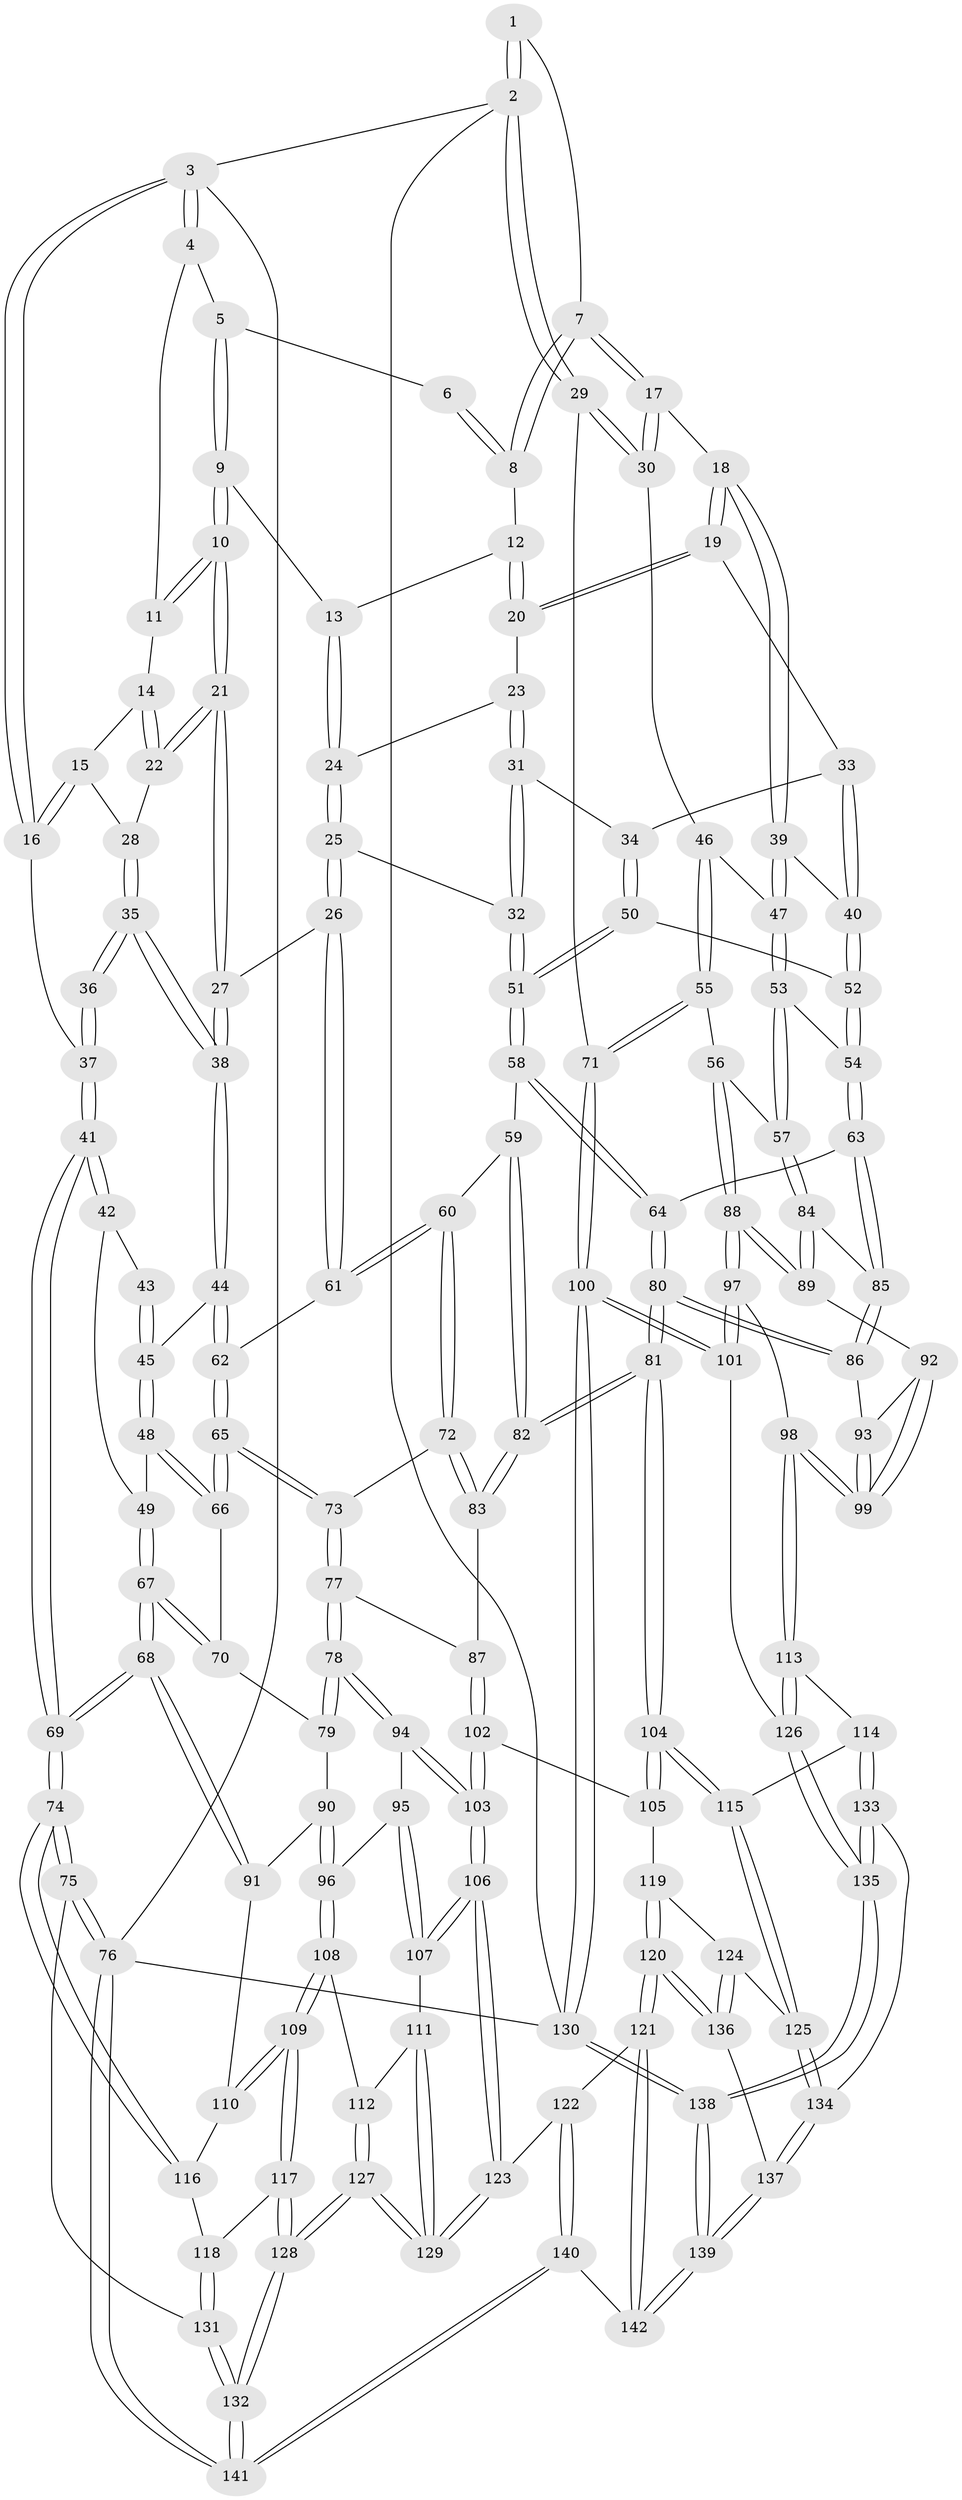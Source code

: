 // Generated by graph-tools (version 1.1) at 2025/16/03/09/25 04:16:56]
// undirected, 142 vertices, 352 edges
graph export_dot {
graph [start="1"]
  node [color=gray90,style=filled];
  1 [pos="+0.9744783073518637+0"];
  2 [pos="+1+0"];
  3 [pos="+0+0"];
  4 [pos="+0.37243516979920854+0"];
  5 [pos="+0.5868676970450926+0"];
  6 [pos="+0.8342602680260286+0"];
  7 [pos="+0.9414537547453595+0.1991213250066642"];
  8 [pos="+0.8163699683201148+0.06568300135107263"];
  9 [pos="+0.5832104763473258+0.13249168514609605"];
  10 [pos="+0.5677372326973704+0.15133608560076192"];
  11 [pos="+0.37857547669124564+0.11272668040020074"];
  12 [pos="+0.7903807067571363+0.11538379570744679"];
  13 [pos="+0.6228335202960809+0.148434179243051"];
  14 [pos="+0.37022361377429863+0.1328213072377363"];
  15 [pos="+0.07887382362789691+0.05378516460825601"];
  16 [pos="+0+0"];
  17 [pos="+0.9716986937574048+0.2531296590508607"];
  18 [pos="+0.9470711190415305+0.26622737150756104"];
  19 [pos="+0.9091136233608722+0.2728784543996328"];
  20 [pos="+0.7805527416946807+0.2313727529011846"];
  21 [pos="+0.5122779589439919+0.2932806443096981"];
  22 [pos="+0.3458578674019327+0.23000507540858486"];
  23 [pos="+0.7526011632764118+0.2486575812175204"];
  24 [pos="+0.7286346027293644+0.24947090115396528"];
  25 [pos="+0.6065030960370813+0.34947997257871843"];
  26 [pos="+0.5322806406664905+0.3333916912115956"];
  27 [pos="+0.5203037378587105+0.31272875763046887"];
  28 [pos="+0.3414616580234728+0.23189637361356025"];
  29 [pos="+1+0.244747164757055"];
  30 [pos="+1+0.25173088796652043"];
  31 [pos="+0.7698114368876287+0.351132284751606"];
  32 [pos="+0.635984993088641+0.37774151558129965"];
  33 [pos="+0.8909546709301337+0.2967874563768693"];
  34 [pos="+0.7927935113726364+0.3782175475912813"];
  35 [pos="+0.28653884652940775+0.3004876098015687"];
  36 [pos="+0.1858819718568136+0.291059198695661"];
  37 [pos="+0+0"];
  38 [pos="+0.2978666692548572+0.4035371014001098"];
  39 [pos="+0.928208191090287+0.4016453751891021"];
  40 [pos="+0.8652072964110566+0.409574800984978"];
  41 [pos="+0+0"];
  42 [pos="+0.09901192028259338+0.3804735555882052"];
  43 [pos="+0.16596893816074515+0.3461947357960612"];
  44 [pos="+0.2970539882596756+0.4131435421334938"];
  45 [pos="+0.18590909419896035+0.40996803035204293"];
  46 [pos="+0.9592509984622127+0.42049626061062495"];
  47 [pos="+0.9350555332091153+0.4140028990543592"];
  48 [pos="+0.12931551556069695+0.45738131670734145"];
  49 [pos="+0.113972865317315+0.45747752123094293"];
  50 [pos="+0.7958357180243697+0.4057127345244454"];
  51 [pos="+0.6948456860218329+0.47886163491704115"];
  52 [pos="+0.8372540012024032+0.4301061525188743"];
  53 [pos="+0.89393291438036+0.5315476775671995"];
  54 [pos="+0.8761343295284275+0.5255837320369456"];
  55 [pos="+1+0.5735744403411905"];
  56 [pos="+0.9869871349809999+0.5636377027861572"];
  57 [pos="+0.9218979896341033+0.551614957359622"];
  58 [pos="+0.6934208846012695+0.5125102196630344"];
  59 [pos="+0.5777636337835386+0.5389037849124949"];
  60 [pos="+0.5068105018966655+0.5216900522369291"];
  61 [pos="+0.5089891332809156+0.391409845577698"];
  62 [pos="+0.3112247684731128+0.45321289620130434"];
  63 [pos="+0.7665466316624651+0.558042604393644"];
  64 [pos="+0.7195598555493283+0.547813757542039"];
  65 [pos="+0.30901224721773624+0.5066185375087684"];
  66 [pos="+0.19552176348020936+0.5054033318253199"];
  67 [pos="+0+0.5713762912095781"];
  68 [pos="+0+0.5884304984661477"];
  69 [pos="+0+0.583276890334565"];
  70 [pos="+0.16281120499513485+0.5638210155144227"];
  71 [pos="+1+0.6091695247910652"];
  72 [pos="+0.4764377682825331+0.5497666528104908"];
  73 [pos="+0.32910061369157084+0.5521603318518292"];
  74 [pos="+0+0.6854812169505516"];
  75 [pos="+0+0.8571776382736546"];
  76 [pos="+0+1"];
  77 [pos="+0.3170218895136572+0.5850468837045353"];
  78 [pos="+0.2917948528752275+0.6355717145274286"];
  79 [pos="+0.218729984571322+0.6312032331185925"];
  80 [pos="+0.651751851837+0.7285736739402962"];
  81 [pos="+0.6480755787436443+0.73134089525662"];
  82 [pos="+0.6154727045962046+0.704322137631215"];
  83 [pos="+0.49751504548141434+0.6588837944286493"];
  84 [pos="+0.8591166068234223+0.6662451465782787"];
  85 [pos="+0.8039480839884007+0.6478504307507141"];
  86 [pos="+0.7383894212182186+0.7205020924448385"];
  87 [pos="+0.4688361146631703+0.6861246920176111"];
  88 [pos="+0.8936606697235501+0.7045010699114889"];
  89 [pos="+0.866287051398936+0.6865286626725351"];
  90 [pos="+0.12770872483647924+0.6693416402555042"];
  91 [pos="+0.06259278999461769+0.6757326805610451"];
  92 [pos="+0.8486346342033056+0.7043578473992843"];
  93 [pos="+0.7644448136265756+0.7313376700562865"];
  94 [pos="+0.2936759036375191+0.6456907423838519"];
  95 [pos="+0.24015848253167468+0.7259949248931669"];
  96 [pos="+0.20933832268889171+0.7469646733249679"];
  97 [pos="+0.9633930751946207+0.7675991305896465"];
  98 [pos="+0.830030908960214+0.7962165452073008"];
  99 [pos="+0.8284200430712741+0.7931112103846885"];
  100 [pos="+1+0.8243094209344834"];
  101 [pos="+1+0.8152658097423157"];
  102 [pos="+0.41473238277249075+0.7637834006535418"];
  103 [pos="+0.38892226758933823+0.7680030365048143"];
  104 [pos="+0.6454552064332204+0.7436590766105073"];
  105 [pos="+0.45161531114170883+0.7844728539938292"];
  106 [pos="+0.3534489464462562+0.8234795866422349"];
  107 [pos="+0.29228621645170544+0.8252487326264768"];
  108 [pos="+0.17321781320413282+0.8105708581704507"];
  109 [pos="+0.13682377661005715+0.819670358038331"];
  110 [pos="+0.07792092099299133+0.7114794633645639"];
  111 [pos="+0.2633243809061877+0.8354880711893797"];
  112 [pos="+0.23387215907847553+0.8361701072796118"];
  113 [pos="+0.8062015192598312+0.8554855386005017"];
  114 [pos="+0.7971718750408168+0.8583311871542577"];
  115 [pos="+0.6498606609016784+0.8099482982774567"];
  116 [pos="+0.03424201937078026+0.8079264464262491"];
  117 [pos="+0.1286390134308905+0.8335256358765246"];
  118 [pos="+0.06630411696912461+0.8469235137901664"];
  119 [pos="+0.4726672951362324+0.8163122342725778"];
  120 [pos="+0.517697499445354+0.9323361656177698"];
  121 [pos="+0.5145523241448168+0.9369011429581229"];
  122 [pos="+0.3849494971661242+0.9091384620218549"];
  123 [pos="+0.3653331961883482+0.890501043164878"];
  124 [pos="+0.6439221736062094+0.8195328430100134"];
  125 [pos="+0.6494016857201502+0.8109734054486667"];
  126 [pos="+0.8646105782967086+0.8933661980711991"];
  127 [pos="+0.19485614534827883+1"];
  128 [pos="+0.16549304677745275+1"];
  129 [pos="+0.27016880506563795+0.9607501038580218"];
  130 [pos="+1+1"];
  131 [pos="+0.022349070472358724+0.8761286083238429"];
  132 [pos="+0.1547404462790397+1"];
  133 [pos="+0.7677583747807901+0.9309736168990439"];
  134 [pos="+0.7349503430658981+0.9292419087956795"];
  135 [pos="+0.8485536700450813+1"];
  136 [pos="+0.6136881012915307+0.8794887566547754"];
  137 [pos="+0.670551037960425+0.9695534613548381"];
  138 [pos="+0.8694232653138965+1"];
  139 [pos="+0.7137027724946586+1"];
  140 [pos="+0.35447663135298585+1"];
  141 [pos="+0.13515092756615144+1"];
  142 [pos="+0.5076170251616907+1"];
  1 -- 2;
  1 -- 2;
  1 -- 7;
  2 -- 3;
  2 -- 29;
  2 -- 29;
  2 -- 130;
  3 -- 4;
  3 -- 4;
  3 -- 16;
  3 -- 16;
  3 -- 76;
  4 -- 5;
  4 -- 11;
  5 -- 6;
  5 -- 9;
  5 -- 9;
  6 -- 8;
  6 -- 8;
  7 -- 8;
  7 -- 8;
  7 -- 17;
  7 -- 17;
  8 -- 12;
  9 -- 10;
  9 -- 10;
  9 -- 13;
  10 -- 11;
  10 -- 11;
  10 -- 21;
  10 -- 21;
  11 -- 14;
  12 -- 13;
  12 -- 20;
  12 -- 20;
  13 -- 24;
  13 -- 24;
  14 -- 15;
  14 -- 22;
  14 -- 22;
  15 -- 16;
  15 -- 16;
  15 -- 28;
  16 -- 37;
  17 -- 18;
  17 -- 30;
  17 -- 30;
  18 -- 19;
  18 -- 19;
  18 -- 39;
  18 -- 39;
  19 -- 20;
  19 -- 20;
  19 -- 33;
  20 -- 23;
  21 -- 22;
  21 -- 22;
  21 -- 27;
  21 -- 27;
  22 -- 28;
  23 -- 24;
  23 -- 31;
  23 -- 31;
  24 -- 25;
  24 -- 25;
  25 -- 26;
  25 -- 26;
  25 -- 32;
  26 -- 27;
  26 -- 61;
  26 -- 61;
  27 -- 38;
  27 -- 38;
  28 -- 35;
  28 -- 35;
  29 -- 30;
  29 -- 30;
  29 -- 71;
  30 -- 46;
  31 -- 32;
  31 -- 32;
  31 -- 34;
  32 -- 51;
  32 -- 51;
  33 -- 34;
  33 -- 40;
  33 -- 40;
  34 -- 50;
  34 -- 50;
  35 -- 36;
  35 -- 36;
  35 -- 38;
  35 -- 38;
  36 -- 37;
  36 -- 37;
  37 -- 41;
  37 -- 41;
  38 -- 44;
  38 -- 44;
  39 -- 40;
  39 -- 47;
  39 -- 47;
  40 -- 52;
  40 -- 52;
  41 -- 42;
  41 -- 42;
  41 -- 69;
  41 -- 69;
  42 -- 43;
  42 -- 49;
  43 -- 45;
  43 -- 45;
  44 -- 45;
  44 -- 62;
  44 -- 62;
  45 -- 48;
  45 -- 48;
  46 -- 47;
  46 -- 55;
  46 -- 55;
  47 -- 53;
  47 -- 53;
  48 -- 49;
  48 -- 66;
  48 -- 66;
  49 -- 67;
  49 -- 67;
  50 -- 51;
  50 -- 51;
  50 -- 52;
  51 -- 58;
  51 -- 58;
  52 -- 54;
  52 -- 54;
  53 -- 54;
  53 -- 57;
  53 -- 57;
  54 -- 63;
  54 -- 63;
  55 -- 56;
  55 -- 71;
  55 -- 71;
  56 -- 57;
  56 -- 88;
  56 -- 88;
  57 -- 84;
  57 -- 84;
  58 -- 59;
  58 -- 64;
  58 -- 64;
  59 -- 60;
  59 -- 82;
  59 -- 82;
  60 -- 61;
  60 -- 61;
  60 -- 72;
  60 -- 72;
  61 -- 62;
  62 -- 65;
  62 -- 65;
  63 -- 64;
  63 -- 85;
  63 -- 85;
  64 -- 80;
  64 -- 80;
  65 -- 66;
  65 -- 66;
  65 -- 73;
  65 -- 73;
  66 -- 70;
  67 -- 68;
  67 -- 68;
  67 -- 70;
  67 -- 70;
  68 -- 69;
  68 -- 69;
  68 -- 91;
  68 -- 91;
  69 -- 74;
  69 -- 74;
  70 -- 79;
  71 -- 100;
  71 -- 100;
  72 -- 73;
  72 -- 83;
  72 -- 83;
  73 -- 77;
  73 -- 77;
  74 -- 75;
  74 -- 75;
  74 -- 116;
  74 -- 116;
  75 -- 76;
  75 -- 76;
  75 -- 131;
  76 -- 141;
  76 -- 141;
  76 -- 130;
  77 -- 78;
  77 -- 78;
  77 -- 87;
  78 -- 79;
  78 -- 79;
  78 -- 94;
  78 -- 94;
  79 -- 90;
  80 -- 81;
  80 -- 81;
  80 -- 86;
  80 -- 86;
  81 -- 82;
  81 -- 82;
  81 -- 104;
  81 -- 104;
  82 -- 83;
  82 -- 83;
  83 -- 87;
  84 -- 85;
  84 -- 89;
  84 -- 89;
  85 -- 86;
  85 -- 86;
  86 -- 93;
  87 -- 102;
  87 -- 102;
  88 -- 89;
  88 -- 89;
  88 -- 97;
  88 -- 97;
  89 -- 92;
  90 -- 91;
  90 -- 96;
  90 -- 96;
  91 -- 110;
  92 -- 93;
  92 -- 99;
  92 -- 99;
  93 -- 99;
  93 -- 99;
  94 -- 95;
  94 -- 103;
  94 -- 103;
  95 -- 96;
  95 -- 107;
  95 -- 107;
  96 -- 108;
  96 -- 108;
  97 -- 98;
  97 -- 101;
  97 -- 101;
  98 -- 99;
  98 -- 99;
  98 -- 113;
  98 -- 113;
  100 -- 101;
  100 -- 101;
  100 -- 130;
  100 -- 130;
  101 -- 126;
  102 -- 103;
  102 -- 103;
  102 -- 105;
  103 -- 106;
  103 -- 106;
  104 -- 105;
  104 -- 105;
  104 -- 115;
  104 -- 115;
  105 -- 119;
  106 -- 107;
  106 -- 107;
  106 -- 123;
  106 -- 123;
  107 -- 111;
  108 -- 109;
  108 -- 109;
  108 -- 112;
  109 -- 110;
  109 -- 110;
  109 -- 117;
  109 -- 117;
  110 -- 116;
  111 -- 112;
  111 -- 129;
  111 -- 129;
  112 -- 127;
  112 -- 127;
  113 -- 114;
  113 -- 126;
  113 -- 126;
  114 -- 115;
  114 -- 133;
  114 -- 133;
  115 -- 125;
  115 -- 125;
  116 -- 118;
  117 -- 118;
  117 -- 128;
  117 -- 128;
  118 -- 131;
  118 -- 131;
  119 -- 120;
  119 -- 120;
  119 -- 124;
  120 -- 121;
  120 -- 121;
  120 -- 136;
  120 -- 136;
  121 -- 122;
  121 -- 142;
  121 -- 142;
  122 -- 123;
  122 -- 140;
  122 -- 140;
  123 -- 129;
  123 -- 129;
  124 -- 125;
  124 -- 136;
  124 -- 136;
  125 -- 134;
  125 -- 134;
  126 -- 135;
  126 -- 135;
  127 -- 128;
  127 -- 128;
  127 -- 129;
  127 -- 129;
  128 -- 132;
  128 -- 132;
  130 -- 138;
  130 -- 138;
  131 -- 132;
  131 -- 132;
  132 -- 141;
  132 -- 141;
  133 -- 134;
  133 -- 135;
  133 -- 135;
  134 -- 137;
  134 -- 137;
  135 -- 138;
  135 -- 138;
  136 -- 137;
  137 -- 139;
  137 -- 139;
  138 -- 139;
  138 -- 139;
  139 -- 142;
  139 -- 142;
  140 -- 141;
  140 -- 141;
  140 -- 142;
}

